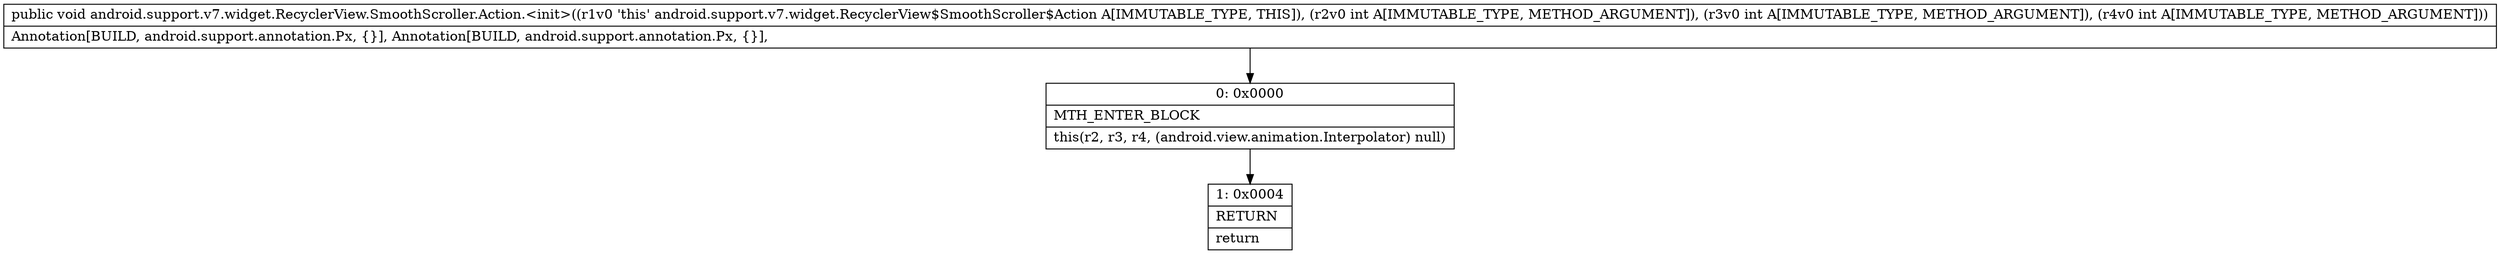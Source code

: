 digraph "CFG forandroid.support.v7.widget.RecyclerView.SmoothScroller.Action.\<init\>(III)V" {
Node_0 [shape=record,label="{0\:\ 0x0000|MTH_ENTER_BLOCK\l|this(r2, r3, r4, (android.view.animation.Interpolator) null)\l}"];
Node_1 [shape=record,label="{1\:\ 0x0004|RETURN\l|return\l}"];
MethodNode[shape=record,label="{public void android.support.v7.widget.RecyclerView.SmoothScroller.Action.\<init\>((r1v0 'this' android.support.v7.widget.RecyclerView$SmoothScroller$Action A[IMMUTABLE_TYPE, THIS]), (r2v0 int A[IMMUTABLE_TYPE, METHOD_ARGUMENT]), (r3v0 int A[IMMUTABLE_TYPE, METHOD_ARGUMENT]), (r4v0 int A[IMMUTABLE_TYPE, METHOD_ARGUMENT]))  | Annotation[BUILD, android.support.annotation.Px, \{\}], Annotation[BUILD, android.support.annotation.Px, \{\}], \l}"];
MethodNode -> Node_0;
Node_0 -> Node_1;
}

